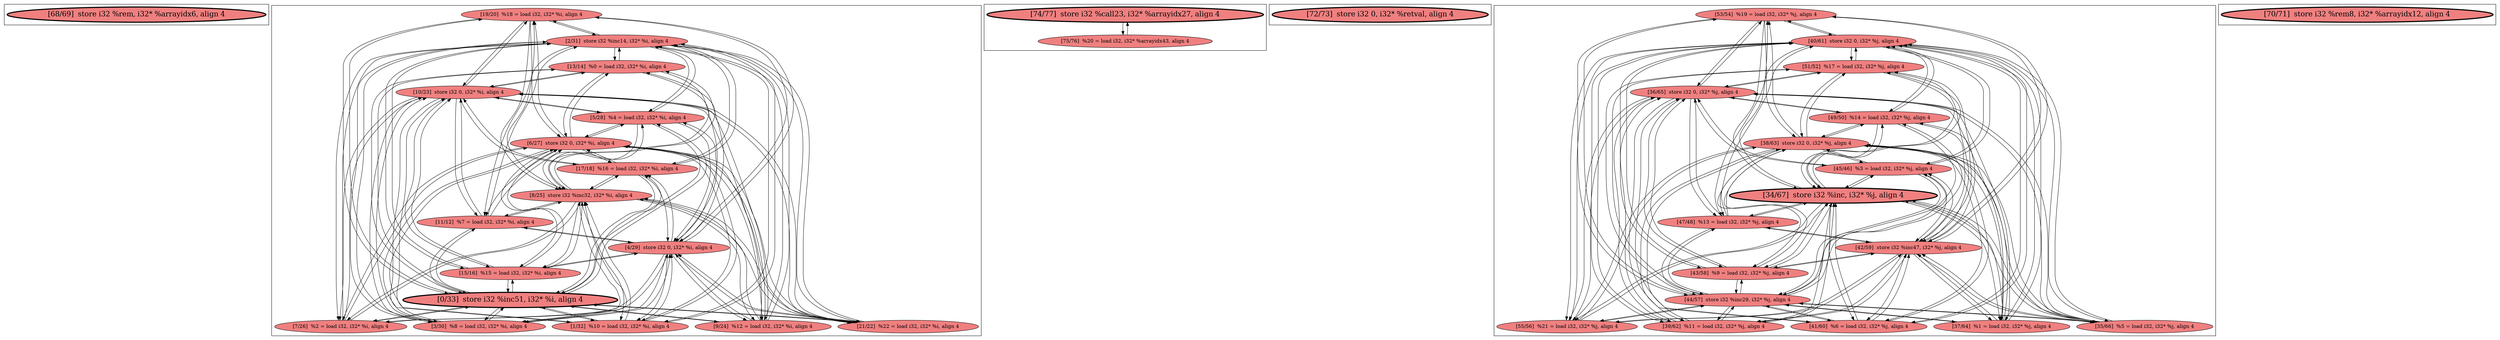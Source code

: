 
digraph G {





subgraph cluster4 {


node269 [penwidth=3.0,fontsize=20,fillcolor=lightcoral,label="[68/69]  store i32 %rem, i32* %arrayidx6, align 4",shape=ellipse,style=filled ]



}

subgraph cluster3 {


node268 [fillcolor=lightcoral,label="[19/20]  %18 = load i32, i32* %i, align 4",shape=ellipse,style=filled ]
node257 [fillcolor=lightcoral,label="[1/32]  %10 = load i32, i32* %i, align 4",shape=ellipse,style=filled ]
node255 [fillcolor=lightcoral,label="[9/24]  %12 = load i32, i32* %i, align 4",shape=ellipse,style=filled ]
node254 [fillcolor=lightcoral,label="[7/26]  %2 = load i32, i32* %i, align 4",shape=ellipse,style=filled ]
node252 [fillcolor=lightcoral,label="[21/22]  %22 = load i32, i32* %i, align 4",shape=ellipse,style=filled ]
node259 [fillcolor=lightcoral,label="[2/31]  store i32 %inc14, i32* %i, align 4",shape=ellipse,style=filled ]
node260 [penwidth=3.0,fontsize=20,fillcolor=lightcoral,label="[0/33]  store i32 %inc51, i32* %i, align 4",shape=ellipse,style=filled ]
node256 [fillcolor=lightcoral,label="[3/30]  %8 = load i32, i32* %i, align 4",shape=ellipse,style=filled ]
node264 [fillcolor=lightcoral,label="[15/16]  %15 = load i32, i32* %i, align 4",shape=ellipse,style=filled ]
node262 [fillcolor=lightcoral,label="[11/12]  %7 = load i32, i32* %i, align 4",shape=ellipse,style=filled ]
node265 [fillcolor=lightcoral,label="[4/29]  store i32 0, i32* %i, align 4",shape=ellipse,style=filled ]
node267 [fillcolor=lightcoral,label="[17/18]  %16 = load i32, i32* %i, align 4",shape=ellipse,style=filled ]
node253 [fillcolor=lightcoral,label="[5/28]  %4 = load i32, i32* %i, align 4",shape=ellipse,style=filled ]
node261 [fillcolor=lightcoral,label="[8/25]  store i32 %inc32, i32* %i, align 4",shape=ellipse,style=filled ]
node263 [fillcolor=lightcoral,label="[13/14]  %0 = load i32, i32* %i, align 4",shape=ellipse,style=filled ]
node258 [fillcolor=lightcoral,label="[6/27]  store i32 0, i32* %i, align 4",shape=ellipse,style=filled ]
node266 [fillcolor=lightcoral,label="[10/23]  store i32 0, i32* %i, align 4",shape=ellipse,style=filled ]

node261->node264 [ ]
node264->node261 [ ]
node261->node263 [ ]
node263->node261 [ ]
node260->node268 [ ]
node267->node260 [ ]
node259->node268 [ ]
node267->node259 [ ]
node264->node259 [ ]
node259->node263 [ ]
node263->node259 [ ]
node258->node268 [ ]
node268->node258 [ ]
node259->node256 [ ]
node261->node257 [ ]
node257->node261 [ ]
node262->node261 [ ]
node256->node266 [ ]
node266->node256 [ ]
node262->node258 [ ]
node258->node257 [ ]
node255->node265 [ ]
node265->node255 [ ]
node261->node253 [ ]
node268->node259 [ ]
node264->node258 [ ]
node261->node256 [ ]
node256->node261 [ ]
node257->node265 [ ]
node265->node257 [ ]
node259->node267 [ ]
node259->node257 [ ]
node257->node259 [ ]
node256->node258 [ ]
node263->node258 [ ]
node260->node262 [ ]
node260->node253 [ ]
node258->node256 [ ]
node253->node260 [ ]
node260->node257 [ ]
node267->node261 [ ]
node266->node252 [ ]
node261->node262 [ ]
node266->node257 [ ]
node268->node260 [ ]
node261->node267 [ ]
node255->node258 [ ]
node265->node256 [ ]
node257->node260 [ ]
node268->node261 [ ]
node267->node266 [ ]
node265->node267 [ ]
node264->node266 [ ]
node258->node253 [ ]
node260->node252 [ ]
node257->node266 [ ]
node265->node262 [ ]
node263->node260 [ ]
node261->node268 [ ]
node262->node266 [ ]
node265->node268 [ ]
node268->node266 [ ]
node253->node258 [ ]
node254->node261 [ ]
node268->node265 [ ]
node259->node253 [ ]
node262->node259 [ ]
node267->node258 [ ]
node259->node255 [ ]
node267->node265 [ ]
node254->node266 [ ]
node262->node265 [ ]
node260->node256 [ ]
node258->node264 [ ]
node266->node268 [ ]
node252->node258 [ ]
node260->node264 [ ]
node265->node252 [ ]
node265->node264 [ ]
node258->node262 [ ]
node264->node265 [ ]
node255->node261 [ ]
node258->node263 [ ]
node266->node262 [ ]
node258->node267 [ ]
node253->node261 [ ]
node266->node255 [ ]
node266->node264 [ ]
node260->node254 [ ]
node256->node259 [ ]
node266->node263 [ ]
node257->node258 [ ]
node263->node266 [ ]
node258->node254 [ ]
node265->node263 [ ]
node252->node266 [ ]
node266->node267 [ ]
node256->node260 [ ]
node260->node263 [ ]
node256->node265 [ ]
node254->node259 [ ]
node261->node254 [ ]
node263->node265 [ ]
node259->node254 [ ]
node260->node267 [ ]
node254->node265 [ ]
node259->node264 [ ]
node255->node260 [ ]
node260->node255 [ ]
node265->node254 [ ]
node254->node258 [ ]
node252->node265 [ ]
node252->node261 [ ]
node253->node265 [ ]
node255->node266 [ ]
node264->node260 [ ]
node261->node252 [ ]
node255->node259 [ ]
node258->node252 [ ]
node266->node254 [ ]
node252->node260 [ ]
node265->node253 [ ]
node262->node260 [ ]
node254->node260 [ ]
node253->node259 [ ]
node261->node255 [ ]
node266->node253 [ ]
node253->node266 [ ]
node258->node255 [ ]
node259->node262 [ ]
node252->node259 [ ]
node259->node252 [ ]


}

subgraph cluster2 {


node251 [penwidth=3.0,fontsize=20,fillcolor=lightcoral,label="[74/77]  store i32 %call23, i32* %arrayidx27, align 4",shape=ellipse,style=filled ]
node250 [fillcolor=lightcoral,label="[75/76]  %20 = load i32, i32* %arrayidx43, align 4",shape=ellipse,style=filled ]

node250->node251 [ ]
node251->node250 [ ]


}

subgraph cluster5 {


node270 [penwidth=3.0,fontsize=20,fillcolor=lightcoral,label="[72/73]  store i32 0, i32* %retval, align 4",shape=ellipse,style=filled ]



}

subgraph cluster0 {


node248 [fillcolor=lightcoral,label="[53/54]  %19 = load i32, i32* %j, align 4",shape=ellipse,style=filled ]
node234 [fillcolor=lightcoral,label="[41/60]  %6 = load i32, i32* %j, align 4",shape=ellipse,style=filled ]
node235 [fillcolor=lightcoral,label="[37/64]  %1 = load i32, i32* %j, align 4",shape=ellipse,style=filled ]
node237 [fillcolor=lightcoral,label="[40/61]  store i32 0, i32* %j, align 4",shape=ellipse,style=filled ]
node232 [fillcolor=lightcoral,label="[55/56]  %21 = load i32, i32* %j, align 4",shape=ellipse,style=filled ]
node243 [fillcolor=lightcoral,label="[44/57]  store i32 %inc29, i32* %j, align 4",shape=ellipse,style=filled ]
node236 [fillcolor=lightcoral,label="[35/66]  %5 = load i32, i32* %j, align 4",shape=ellipse,style=filled ]
node239 [fillcolor=lightcoral,label="[39/62]  %11 = load i32, i32* %j, align 4",shape=ellipse,style=filled ]
node240 [fillcolor=lightcoral,label="[42/59]  store i32 %inc47, i32* %j, align 4",shape=ellipse,style=filled ]
node241 [penwidth=3.0,fontsize=20,fillcolor=lightcoral,label="[34/67]  store i32 %inc, i32* %j, align 4",shape=ellipse,style=filled ]
node242 [fillcolor=lightcoral,label="[43/58]  %9 = load i32, i32* %j, align 4",shape=ellipse,style=filled ]
node245 [fillcolor=lightcoral,label="[47/48]  %13 = load i32, i32* %j, align 4",shape=ellipse,style=filled ]
node238 [fillcolor=lightcoral,label="[38/63]  store i32 0, i32* %j, align 4",shape=ellipse,style=filled ]
node244 [fillcolor=lightcoral,label="[45/46]  %3 = load i32, i32* %j, align 4",shape=ellipse,style=filled ]
node233 [fillcolor=lightcoral,label="[36/65]  store i32 0, i32* %j, align 4",shape=ellipse,style=filled ]
node246 [fillcolor=lightcoral,label="[49/50]  %14 = load i32, i32* %j, align 4",shape=ellipse,style=filled ]
node247 [fillcolor=lightcoral,label="[51/52]  %17 = load i32, i32* %j, align 4",shape=ellipse,style=filled ]

node240->node248 [ ]
node247->node240 [ ]
node248->node240 [ ]
node240->node245 [ ]
node236->node233 [ ]
node233->node247 [ ]
node244->node240 [ ]
node239->node240 [ ]
node247->node233 [ ]
node240->node246 [ ]
node238->node245 [ ]
node245->node238 [ ]
node243->node244 [ ]
node238->node244 [ ]
node244->node238 [ ]
node238->node242 [ ]
node242->node238 [ ]
node237->node248 [ ]
node237->node235 [ ]
node240->node247 [ ]
node235->node237 [ ]
node248->node237 [ ]
node237->node246 [ ]
node246->node237 [ ]
node237->node242 [ ]
node241->node246 [ ]
node242->node237 [ ]
node233->node245 [ ]
node245->node233 [ ]
node241->node235 [ ]
node235->node241 [ ]
node237->node247 [ ]
node233->node244 [ ]
node244->node233 [ ]
node245->node240 [ ]
node246->node241 [ ]
node244->node237 [ ]
node245->node237 [ ]
node237->node234 [ ]
node238->node236 [ ]
node241->node232 [ ]
node241->node239 [ ]
node246->node240 [ ]
node245->node243 [ ]
node236->node237 [ ]
node241->node234 [ ]
node241->node236 [ ]
node234->node237 [ ]
node248->node241 [ ]
node236->node241 [ ]
node235->node243 [ ]
node247->node238 [ ]
node244->node241 [ ]
node247->node241 [ ]
node239->node241 [ ]
node233->node236 [ ]
node233->node242 [ ]
node248->node233 [ ]
node247->node243 [ ]
node248->node243 [ ]
node243->node248 [ ]
node242->node241 [ ]
node236->node243 [ ]
node243->node245 [ ]
node239->node238 [ ]
node235->node240 [ ]
node241->node248 [ ]
node232->node238 [ ]
node238->node235 [ ]
node240->node239 [ ]
node243->node242 [ ]
node241->node242 [ ]
node237->node244 [ ]
node239->node243 [ ]
node243->node235 [ ]
node237->node245 [ ]
node238->node239 [ ]
node243->node246 [ ]
node238->node247 [ ]
node238->node248 [ ]
node242->node243 [ ]
node245->node241 [ ]
node233->node246 [ ]
node234->node233 [ ]
node233->node232 [ ]
node242->node240 [ ]
node234->node240 [ ]
node240->node242 [ ]
node241->node244 [ ]
node232->node241 [ ]
node237->node236 [ ]
node233->node239 [ ]
node237->node232 [ ]
node234->node241 [ ]
node232->node243 [ ]
node234->node238 [ ]
node247->node237 [ ]
node242->node233 [ ]
node235->node238 [ ]
node243->node236 [ ]
node238->node234 [ ]
node233->node234 [ ]
node244->node243 [ ]
node243->node247 [ ]
node239->node237 [ ]
node232->node237 [ ]
node248->node238 [ ]
node240->node235 [ ]
node243->node239 [ ]
node240->node244 [ ]
node243->node232 [ ]
node241->node247 [ ]
node246->node238 [ ]
node232->node233 [ ]
node246->node233 [ ]
node236->node240 [ ]
node234->node243 [ ]
node240->node236 [ ]
node232->node240 [ ]
node243->node234 [ ]
node236->node238 [ ]
node233->node235 [ ]
node240->node232 [ ]
node238->node246 [ ]
node238->node232 [ ]
node233->node248 [ ]
node235->node233 [ ]
node240->node234 [ ]
node241->node245 [ ]
node237->node239 [ ]
node246->node243 [ ]
node239->node233 [ ]


}

subgraph cluster1 {


node249 [penwidth=3.0,fontsize=20,fillcolor=lightcoral,label="[70/71]  store i32 %rem8, i32* %arrayidx12, align 4",shape=ellipse,style=filled ]



}

}
